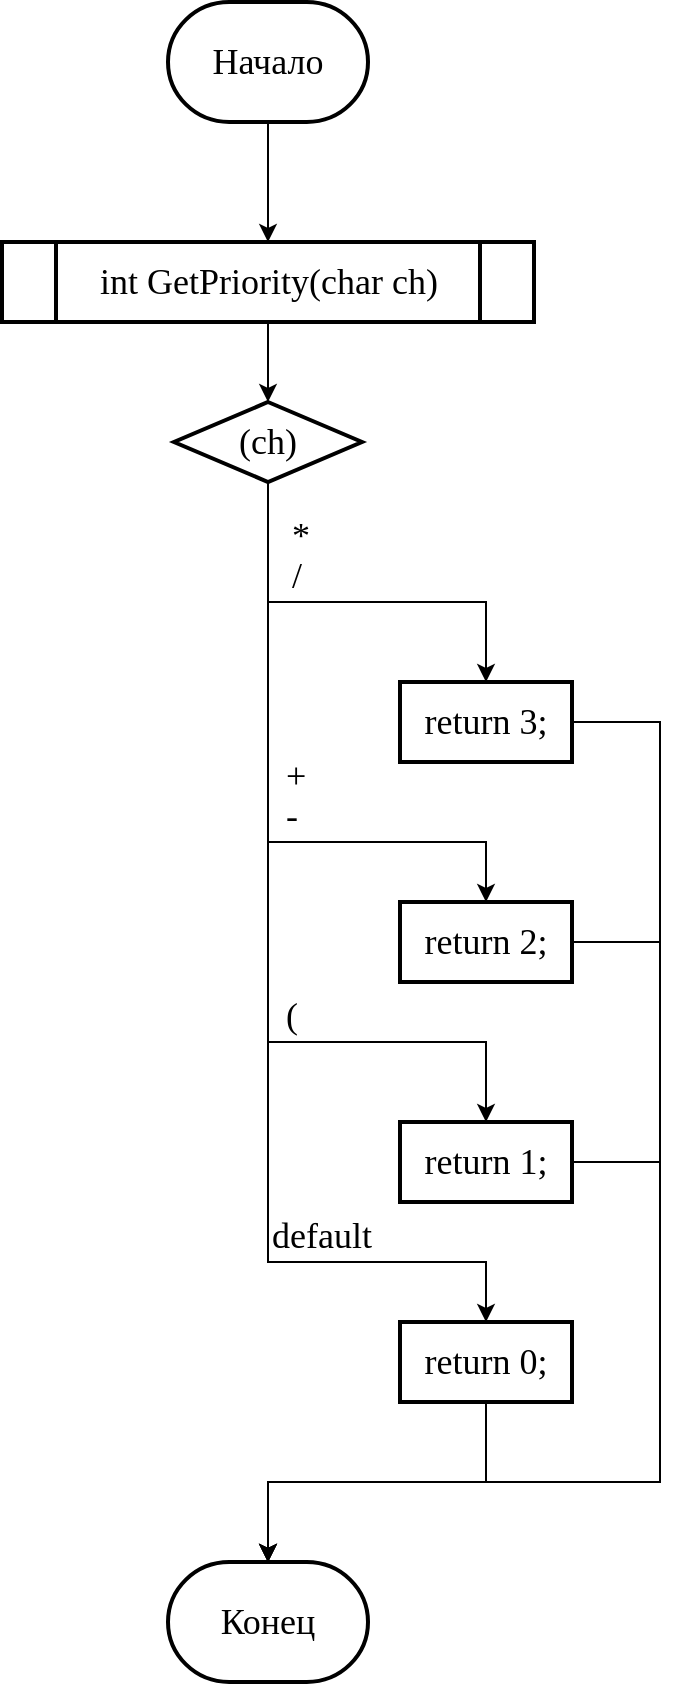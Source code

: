<mxfile version="24.4.9" type="device">
  <diagram name="Страница — 1" id="sEdpHAQk3aQMDnfmGdds">
    <mxGraphModel dx="1050" dy="522" grid="1" gridSize="10" guides="1" tooltips="1" connect="1" arrows="1" fold="1" page="1" pageScale="1" pageWidth="827" pageHeight="1169" math="0" shadow="0">
      <root>
        <mxCell id="0" />
        <mxCell id="1" parent="0" />
        <mxCell id="LXmioRFnHoDUVnDb5emB-4" value="" style="edgeStyle=orthogonalEdgeStyle;rounded=0;orthogonalLoop=1;jettySize=auto;html=1;" edge="1" parent="1" source="LXmioRFnHoDUVnDb5emB-1" target="LXmioRFnHoDUVnDb5emB-3">
          <mxGeometry relative="1" as="geometry" />
        </mxCell>
        <mxCell id="LXmioRFnHoDUVnDb5emB-1" value="Начало" style="strokeWidth=2;html=1;shape=mxgraph.flowchart.terminator;whiteSpace=wrap;fontFamily=Times New Roman;fontSize=18;" vertex="1" parent="1">
          <mxGeometry x="364" y="10" width="100" height="60" as="geometry" />
        </mxCell>
        <mxCell id="LXmioRFnHoDUVnDb5emB-2" value="Конец" style="strokeWidth=2;html=1;shape=mxgraph.flowchart.terminator;whiteSpace=wrap;fontFamily=Times New Roman;fontSize=18;" vertex="1" parent="1">
          <mxGeometry x="364" y="790" width="100" height="60" as="geometry" />
        </mxCell>
        <mxCell id="LXmioRFnHoDUVnDb5emB-6" value="" style="edgeStyle=orthogonalEdgeStyle;rounded=0;orthogonalLoop=1;jettySize=auto;html=1;" edge="1" parent="1" source="LXmioRFnHoDUVnDb5emB-3" target="LXmioRFnHoDUVnDb5emB-5">
          <mxGeometry relative="1" as="geometry" />
        </mxCell>
        <mxCell id="LXmioRFnHoDUVnDb5emB-3" value="int GetPriority(char ch)" style="shape=process;whiteSpace=wrap;html=1;backgroundOutline=1;fontSize=18;fontFamily=Times New Roman;strokeWidth=2;" vertex="1" parent="1">
          <mxGeometry x="281" y="130" width="266" height="40" as="geometry" />
        </mxCell>
        <mxCell id="LXmioRFnHoDUVnDb5emB-12" value="" style="edgeStyle=orthogonalEdgeStyle;rounded=0;orthogonalLoop=1;jettySize=auto;html=1;exitX=0.5;exitY=1;exitDx=0;exitDy=0;" edge="1" parent="1" source="LXmioRFnHoDUVnDb5emB-5" target="LXmioRFnHoDUVnDb5emB-11">
          <mxGeometry relative="1" as="geometry">
            <Array as="points">
              <mxPoint x="414" y="310" />
              <mxPoint x="523" y="310" />
            </Array>
          </mxGeometry>
        </mxCell>
        <mxCell id="LXmioRFnHoDUVnDb5emB-26" style="edgeStyle=orthogonalEdgeStyle;rounded=0;orthogonalLoop=1;jettySize=auto;html=1;exitX=0.5;exitY=1;exitDx=0;exitDy=0;entryX=0.5;entryY=0;entryDx=0;entryDy=0;" edge="1" parent="1" source="LXmioRFnHoDUVnDb5emB-5" target="LXmioRFnHoDUVnDb5emB-20">
          <mxGeometry relative="1" as="geometry">
            <Array as="points">
              <mxPoint x="414" y="430" />
              <mxPoint x="523" y="430" />
            </Array>
          </mxGeometry>
        </mxCell>
        <mxCell id="LXmioRFnHoDUVnDb5emB-27" style="edgeStyle=orthogonalEdgeStyle;rounded=0;orthogonalLoop=1;jettySize=auto;html=1;exitX=0.5;exitY=1;exitDx=0;exitDy=0;entryX=0.5;entryY=0;entryDx=0;entryDy=0;" edge="1" parent="1" source="LXmioRFnHoDUVnDb5emB-5" target="LXmioRFnHoDUVnDb5emB-23">
          <mxGeometry relative="1" as="geometry">
            <Array as="points">
              <mxPoint x="414" y="530" />
              <mxPoint x="523" y="530" />
            </Array>
          </mxGeometry>
        </mxCell>
        <mxCell id="LXmioRFnHoDUVnDb5emB-29" style="edgeStyle=orthogonalEdgeStyle;rounded=0;orthogonalLoop=1;jettySize=auto;html=1;exitX=0.5;exitY=1;exitDx=0;exitDy=0;entryX=0.5;entryY=0;entryDx=0;entryDy=0;" edge="1" parent="1" source="LXmioRFnHoDUVnDb5emB-5" target="LXmioRFnHoDUVnDb5emB-28">
          <mxGeometry relative="1" as="geometry">
            <Array as="points">
              <mxPoint x="414" y="640" />
              <mxPoint x="523" y="640" />
            </Array>
          </mxGeometry>
        </mxCell>
        <mxCell id="LXmioRFnHoDUVnDb5emB-5" value="(ch)" style="rhombus;whiteSpace=wrap;html=1;fontSize=18;fontFamily=Times New Roman;strokeWidth=2;" vertex="1" parent="1">
          <mxGeometry x="367" y="210" width="94" height="40" as="geometry" />
        </mxCell>
        <mxCell id="LXmioRFnHoDUVnDb5emB-11" value="return 3;" style="whiteSpace=wrap;html=1;fontSize=18;fontFamily=Times New Roman;strokeWidth=2;" vertex="1" parent="1">
          <mxGeometry x="480" y="350" width="86" height="40" as="geometry" />
        </mxCell>
        <mxCell id="LXmioRFnHoDUVnDb5emB-13" value="*" style="text;whiteSpace=wrap;fontFamily=Times New Roman;fontSize=18;" vertex="1" parent="1">
          <mxGeometry x="424" y="260" width="40" height="30" as="geometry" />
        </mxCell>
        <mxCell id="LXmioRFnHoDUVnDb5emB-14" value="/" style="text;whiteSpace=wrap;fontFamily=Times New Roman;fontSize=18;" vertex="1" parent="1">
          <mxGeometry x="424" y="280" width="40" height="30" as="geometry" />
        </mxCell>
        <mxCell id="LXmioRFnHoDUVnDb5emB-20" value="return 2;" style="whiteSpace=wrap;html=1;fontSize=18;fontFamily=Times New Roman;strokeWidth=2;" vertex="1" parent="1">
          <mxGeometry x="480" y="460" width="86" height="40" as="geometry" />
        </mxCell>
        <mxCell id="LXmioRFnHoDUVnDb5emB-21" value="+" style="text;whiteSpace=wrap;fontFamily=Times New Roman;fontSize=18;" vertex="1" parent="1">
          <mxGeometry x="421" y="380" width="40" height="30" as="geometry" />
        </mxCell>
        <mxCell id="LXmioRFnHoDUVnDb5emB-22" value="-" style="text;whiteSpace=wrap;fontFamily=Times New Roman;fontSize=18;" vertex="1" parent="1">
          <mxGeometry x="421" y="400" width="40" height="30" as="geometry" />
        </mxCell>
        <mxCell id="LXmioRFnHoDUVnDb5emB-23" value="return 1;" style="whiteSpace=wrap;html=1;fontSize=18;fontFamily=Times New Roman;strokeWidth=2;" vertex="1" parent="1">
          <mxGeometry x="480" y="570" width="86" height="40" as="geometry" />
        </mxCell>
        <mxCell id="LXmioRFnHoDUVnDb5emB-28" value="return 0;" style="whiteSpace=wrap;html=1;fontSize=18;fontFamily=Times New Roman;strokeWidth=2;" vertex="1" parent="1">
          <mxGeometry x="480" y="670" width="86" height="40" as="geometry" />
        </mxCell>
        <mxCell id="LXmioRFnHoDUVnDb5emB-30" value="(" style="text;whiteSpace=wrap;fontFamily=Times New Roman;fontSize=18;" vertex="1" parent="1">
          <mxGeometry x="421" y="500" width="40" height="30" as="geometry" />
        </mxCell>
        <mxCell id="LXmioRFnHoDUVnDb5emB-31" value="default" style="text;whiteSpace=wrap;fontFamily=Times New Roman;fontSize=18;" vertex="1" parent="1">
          <mxGeometry x="414" y="610" width="40" height="30" as="geometry" />
        </mxCell>
        <mxCell id="LXmioRFnHoDUVnDb5emB-32" style="edgeStyle=orthogonalEdgeStyle;rounded=0;orthogonalLoop=1;jettySize=auto;html=1;entryX=0.5;entryY=0;entryDx=0;entryDy=0;entryPerimeter=0;exitX=0.5;exitY=1;exitDx=0;exitDy=0;" edge="1" parent="1" source="LXmioRFnHoDUVnDb5emB-28" target="LXmioRFnHoDUVnDb5emB-2">
          <mxGeometry relative="1" as="geometry" />
        </mxCell>
        <mxCell id="LXmioRFnHoDUVnDb5emB-33" style="edgeStyle=orthogonalEdgeStyle;rounded=0;orthogonalLoop=1;jettySize=auto;html=1;entryX=0.5;entryY=0;entryDx=0;entryDy=0;entryPerimeter=0;" edge="1" parent="1" source="LXmioRFnHoDUVnDb5emB-23" target="LXmioRFnHoDUVnDb5emB-2">
          <mxGeometry relative="1" as="geometry">
            <Array as="points">
              <mxPoint x="610" y="590" />
              <mxPoint x="610" y="750" />
              <mxPoint x="414" y="750" />
            </Array>
          </mxGeometry>
        </mxCell>
        <mxCell id="LXmioRFnHoDUVnDb5emB-34" style="edgeStyle=orthogonalEdgeStyle;rounded=0;orthogonalLoop=1;jettySize=auto;html=1;entryX=0.5;entryY=0;entryDx=0;entryDy=0;entryPerimeter=0;exitX=1;exitY=0.5;exitDx=0;exitDy=0;" edge="1" parent="1" source="LXmioRFnHoDUVnDb5emB-20" target="LXmioRFnHoDUVnDb5emB-2">
          <mxGeometry relative="1" as="geometry">
            <Array as="points">
              <mxPoint x="610" y="480" />
              <mxPoint x="610" y="750" />
              <mxPoint x="414" y="750" />
            </Array>
          </mxGeometry>
        </mxCell>
        <mxCell id="LXmioRFnHoDUVnDb5emB-35" style="edgeStyle=orthogonalEdgeStyle;rounded=0;orthogonalLoop=1;jettySize=auto;html=1;entryX=0.5;entryY=0;entryDx=0;entryDy=0;entryPerimeter=0;" edge="1" parent="1" source="LXmioRFnHoDUVnDb5emB-11" target="LXmioRFnHoDUVnDb5emB-2">
          <mxGeometry relative="1" as="geometry">
            <Array as="points">
              <mxPoint x="610" y="370" />
              <mxPoint x="610" y="750" />
              <mxPoint x="414" y="750" />
            </Array>
          </mxGeometry>
        </mxCell>
      </root>
    </mxGraphModel>
  </diagram>
</mxfile>
